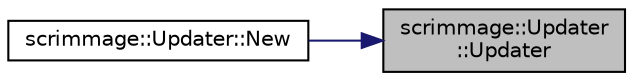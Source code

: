 digraph "scrimmage::Updater::Updater"
{
 // LATEX_PDF_SIZE
  edge [fontname="Helvetica",fontsize="10",labelfontname="Helvetica",labelfontsize="10"];
  node [fontname="Helvetica",fontsize="10",shape=record];
  rankdir="RL";
  Node1 [label="scrimmage::Updater\l::Updater",height=0.2,width=0.4,color="black", fillcolor="grey75", style="filled", fontcolor="black",tooltip=" "];
  Node1 -> Node2 [dir="back",color="midnightblue",fontsize="10",style="solid",fontname="Helvetica"];
  Node2 [label="scrimmage::Updater::New",height=0.2,width=0.4,color="black", fillcolor="white", style="filled",URL="$classscrimmage_1_1Updater.html#a43917da378aaae5e80140e5a407e9735",tooltip=" "];
}
